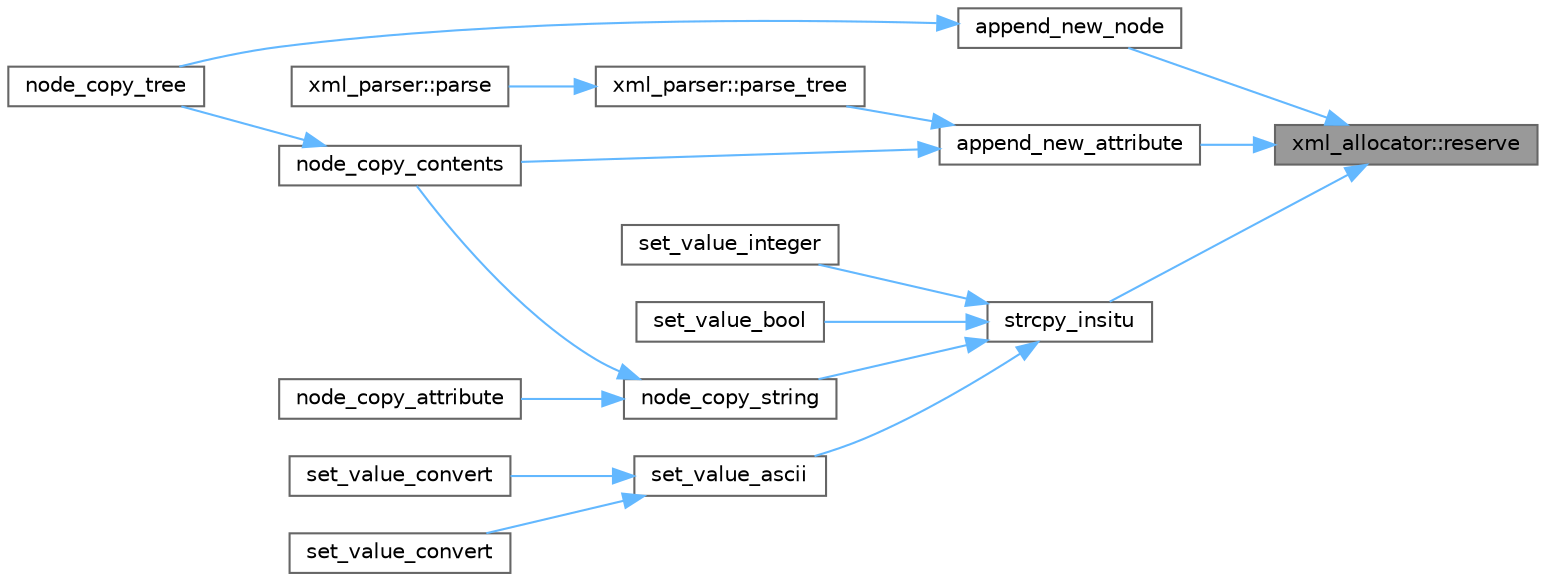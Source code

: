 digraph "xml_allocator::reserve"
{
 // INTERACTIVE_SVG=YES
 // LATEX_PDF_SIZE
  bgcolor="transparent";
  edge [fontname=Helvetica,fontsize=10,labelfontname=Helvetica,labelfontsize=10];
  node [fontname=Helvetica,fontsize=10,shape=box,height=0.2,width=0.4];
  rankdir="RL";
  Node1 [id="Node000001",label="xml_allocator::reserve",height=0.2,width=0.4,color="gray40", fillcolor="grey60", style="filled", fontcolor="black",tooltip=" "];
  Node1 -> Node2 [id="edge1_Node000001_Node000002",dir="back",color="steelblue1",style="solid",tooltip=" "];
  Node2 [id="Node000002",label="append_new_attribute",height=0.2,width=0.4,color="grey40", fillcolor="white", style="filled",URL="$db/d20/pugixml_8cpp.html#a5bef4fc5debd433356aa4b027b25ffc8",tooltip=" "];
  Node2 -> Node3 [id="edge2_Node000002_Node000003",dir="back",color="steelblue1",style="solid",tooltip=" "];
  Node3 [id="Node000003",label="node_copy_contents",height=0.2,width=0.4,color="grey40", fillcolor="white", style="filled",URL="$db/d20/pugixml_8cpp.html#a2b5c5c36dd22c98e54dbe1d1269f6e9b",tooltip=" "];
  Node3 -> Node4 [id="edge3_Node000003_Node000004",dir="back",color="steelblue1",style="solid",tooltip=" "];
  Node4 [id="Node000004",label="node_copy_tree",height=0.2,width=0.4,color="grey40", fillcolor="white", style="filled",URL="$db/d20/pugixml_8cpp.html#a25fed5bc5932c710ca03917ac173f6d1",tooltip=" "];
  Node2 -> Node5 [id="edge4_Node000002_Node000005",dir="back",color="steelblue1",style="solid",tooltip=" "];
  Node5 [id="Node000005",label="xml_parser::parse_tree",height=0.2,width=0.4,color="grey40", fillcolor="white", style="filled",URL="$db/db4/structxml__parser.html#a35bac90f1975aa1a9d5de4b60b761f16",tooltip=" "];
  Node5 -> Node6 [id="edge5_Node000005_Node000006",dir="back",color="steelblue1",style="solid",tooltip=" "];
  Node6 [id="Node000006",label="xml_parser::parse",height=0.2,width=0.4,color="grey40", fillcolor="white", style="filled",URL="$db/db4/structxml__parser.html#a4bf0acd166edf3fc6cc9543002ff6f5d",tooltip=" "];
  Node1 -> Node7 [id="edge6_Node000001_Node000007",dir="back",color="steelblue1",style="solid",tooltip=" "];
  Node7 [id="Node000007",label="append_new_node",height=0.2,width=0.4,color="grey40", fillcolor="white", style="filled",URL="$db/d20/pugixml_8cpp.html#a862c167fed8376b442cbd33ff981ce30",tooltip=" "];
  Node7 -> Node4 [id="edge7_Node000007_Node000004",dir="back",color="steelblue1",style="solid",tooltip=" "];
  Node1 -> Node8 [id="edge8_Node000001_Node000008",dir="back",color="steelblue1",style="solid",tooltip=" "];
  Node8 [id="Node000008",label="strcpy_insitu",height=0.2,width=0.4,color="grey40", fillcolor="white", style="filled",URL="$db/d20/pugixml_8cpp.html#add4b0e8189d4e27898f1cf863cda4f80",tooltip=" "];
  Node8 -> Node9 [id="edge9_Node000008_Node000009",dir="back",color="steelblue1",style="solid",tooltip=" "];
  Node9 [id="Node000009",label="node_copy_string",height=0.2,width=0.4,color="grey40", fillcolor="white", style="filled",URL="$db/d20/pugixml_8cpp.html#a05e81501deb4a3abe96a3da900711eb6",tooltip=" "];
  Node9 -> Node10 [id="edge10_Node000009_Node000010",dir="back",color="steelblue1",style="solid",tooltip=" "];
  Node10 [id="Node000010",label="node_copy_attribute",height=0.2,width=0.4,color="grey40", fillcolor="white", style="filled",URL="$db/d20/pugixml_8cpp.html#a1ebf3f9e23bb17f7cc6f4ae26e5abdb8",tooltip=" "];
  Node9 -> Node3 [id="edge11_Node000009_Node000003",dir="back",color="steelblue1",style="solid",tooltip=" "];
  Node8 -> Node11 [id="edge12_Node000008_Node000011",dir="back",color="steelblue1",style="solid",tooltip=" "];
  Node11 [id="Node000011",label="set_value_ascii",height=0.2,width=0.4,color="grey40", fillcolor="white", style="filled",URL="$db/d20/pugixml_8cpp.html#ac697150045f8a021e42c1c1a028740fd",tooltip=" "];
  Node11 -> Node12 [id="edge13_Node000011_Node000012",dir="back",color="steelblue1",style="solid",tooltip=" "];
  Node12 [id="Node000012",label="set_value_convert",height=0.2,width=0.4,color="grey40", fillcolor="white", style="filled",URL="$db/d20/pugixml_8cpp.html#a9511ed80c582c8e36805c6df5714b56a",tooltip=" "];
  Node11 -> Node13 [id="edge14_Node000011_Node000013",dir="back",color="steelblue1",style="solid",tooltip=" "];
  Node13 [id="Node000013",label="set_value_convert",height=0.2,width=0.4,color="grey40", fillcolor="white", style="filled",URL="$db/d20/pugixml_8cpp.html#a920fbf56eb3b5360583952e8c08000b3",tooltip=" "];
  Node8 -> Node14 [id="edge15_Node000008_Node000014",dir="back",color="steelblue1",style="solid",tooltip=" "];
  Node14 [id="Node000014",label="set_value_bool",height=0.2,width=0.4,color="grey40", fillcolor="white", style="filled",URL="$db/d20/pugixml_8cpp.html#a36fe7c523cde4627c23a7ae75ec7e954",tooltip=" "];
  Node8 -> Node15 [id="edge16_Node000008_Node000015",dir="back",color="steelblue1",style="solid",tooltip=" "];
  Node15 [id="Node000015",label="set_value_integer",height=0.2,width=0.4,color="grey40", fillcolor="white", style="filled",URL="$db/d20/pugixml_8cpp.html#a237750ca33ed3f13b1c3f80d0aadc93e",tooltip=" "];
}
